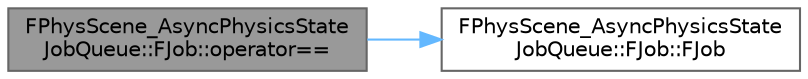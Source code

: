 digraph "FPhysScene_AsyncPhysicsStateJobQueue::FJob::operator=="
{
 // INTERACTIVE_SVG=YES
 // LATEX_PDF_SIZE
  bgcolor="transparent";
  edge [fontname=Helvetica,fontsize=10,labelfontname=Helvetica,labelfontsize=10];
  node [fontname=Helvetica,fontsize=10,shape=box,height=0.2,width=0.4];
  rankdir="LR";
  Node1 [id="Node000001",label="FPhysScene_AsyncPhysicsState\lJobQueue::FJob::operator==",height=0.2,width=0.4,color="gray40", fillcolor="grey60", style="filled", fontcolor="black",tooltip=" "];
  Node1 -> Node2 [id="edge1_Node000001_Node000002",color="steelblue1",style="solid",tooltip=" "];
  Node2 [id="Node000002",label="FPhysScene_AsyncPhysicsState\lJobQueue::FJob::FJob",height=0.2,width=0.4,color="grey40", fillcolor="white", style="filled",URL="$d1/d79/structFPhysScene__AsyncPhysicsStateJobQueue_1_1FJob.html#a51ce4f2c9bd4432147c3c98770f19d52",tooltip=" "];
}
